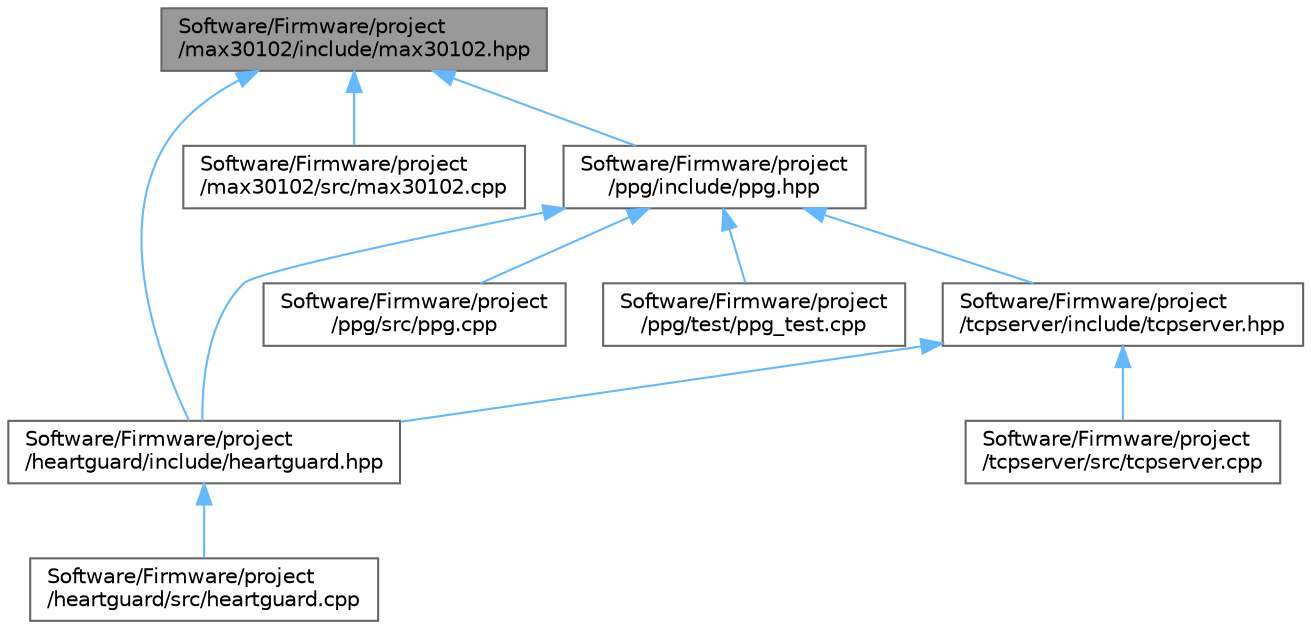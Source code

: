 digraph "Software/Firmware/project/max30102/include/max30102.hpp"
{
 // LATEX_PDF_SIZE
  bgcolor="transparent";
  edge [fontname=Helvetica,fontsize=10,labelfontname=Helvetica,labelfontsize=10];
  node [fontname=Helvetica,fontsize=10,shape=box,height=0.2,width=0.4];
  Node1 [id="Node000001",label="Software/Firmware/project\l/max30102/include/max30102.hpp",height=0.2,width=0.4,color="gray40", fillcolor="grey60", style="filled", fontcolor="black",tooltip=" "];
  Node1 -> Node2 [id="edge11_Node000001_Node000002",dir="back",color="steelblue1",style="solid",tooltip=" "];
  Node2 [id="Node000002",label="Software/Firmware/project\l/heartguard/include/heartguard.hpp",height=0.2,width=0.4,color="grey40", fillcolor="white", style="filled",URL="$heartguard_8hpp.html",tooltip=" "];
  Node2 -> Node3 [id="edge12_Node000002_Node000003",dir="back",color="steelblue1",style="solid",tooltip=" "];
  Node3 [id="Node000003",label="Software/Firmware/project\l/heartguard/src/heartguard.cpp",height=0.2,width=0.4,color="grey40", fillcolor="white", style="filled",URL="$heartguard_8cpp.html",tooltip=" "];
  Node1 -> Node4 [id="edge13_Node000001_Node000004",dir="back",color="steelblue1",style="solid",tooltip=" "];
  Node4 [id="Node000004",label="Software/Firmware/project\l/max30102/src/max30102.cpp",height=0.2,width=0.4,color="grey40", fillcolor="white", style="filled",URL="$max30102_8cpp.html",tooltip=" "];
  Node1 -> Node5 [id="edge14_Node000001_Node000005",dir="back",color="steelblue1",style="solid",tooltip=" "];
  Node5 [id="Node000005",label="Software/Firmware/project\l/ppg/include/ppg.hpp",height=0.2,width=0.4,color="grey40", fillcolor="white", style="filled",URL="$ppg_8hpp.html",tooltip=" "];
  Node5 -> Node2 [id="edge15_Node000005_Node000002",dir="back",color="steelblue1",style="solid",tooltip=" "];
  Node5 -> Node6 [id="edge16_Node000005_Node000006",dir="back",color="steelblue1",style="solid",tooltip=" "];
  Node6 [id="Node000006",label="Software/Firmware/project\l/ppg/src/ppg.cpp",height=0.2,width=0.4,color="grey40", fillcolor="white", style="filled",URL="$ppg_8cpp.html",tooltip=" "];
  Node5 -> Node7 [id="edge17_Node000005_Node000007",dir="back",color="steelblue1",style="solid",tooltip=" "];
  Node7 [id="Node000007",label="Software/Firmware/project\l/ppg/test/ppg_test.cpp",height=0.2,width=0.4,color="grey40", fillcolor="white", style="filled",URL="$ppg__test_8cpp.html",tooltip="Test file for the ppg class."];
  Node5 -> Node8 [id="edge18_Node000005_Node000008",dir="back",color="steelblue1",style="solid",tooltip=" "];
  Node8 [id="Node000008",label="Software/Firmware/project\l/tcpserver/include/tcpserver.hpp",height=0.2,width=0.4,color="grey40", fillcolor="white", style="filled",URL="$tcpserver_8hpp.html",tooltip=" "];
  Node8 -> Node2 [id="edge19_Node000008_Node000002",dir="back",color="steelblue1",style="solid",tooltip=" "];
  Node8 -> Node9 [id="edge20_Node000008_Node000009",dir="back",color="steelblue1",style="solid",tooltip=" "];
  Node9 [id="Node000009",label="Software/Firmware/project\l/tcpserver/src/tcpserver.cpp",height=0.2,width=0.4,color="grey40", fillcolor="white", style="filled",URL="$tcpserver_8cpp.html",tooltip=" "];
}
